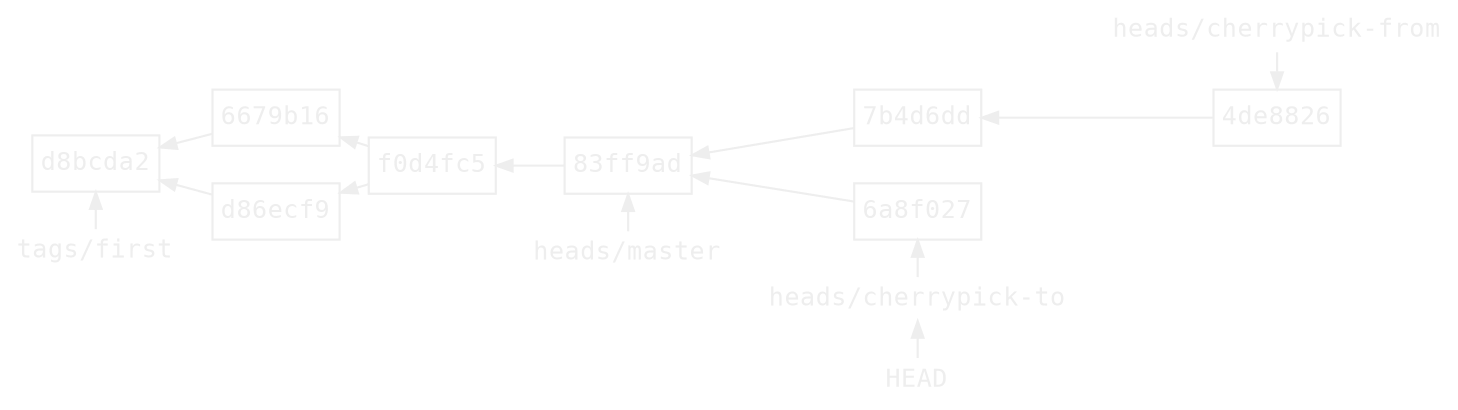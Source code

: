 digraph branch {
    bgcolor = transparent
    color = white
    rankdir = RL
    ranksep = 0.2
    node [fontname=monospace, fontsize=12, fontcolor="#eeeeee",
          margin="0.06,0.1", height=0, color="#eeeeee"]
    edge [fontcolor="#eeeeee", color="#eeeeee", arrowsize=0.8]

    node [shape=box, labeldistance=0.2]
    "d8bcda2"
    "6679b16"
    "d86ecf9"
    "f0d4fc5"
    "83ff9ad"
    "4de8826"
    "7b4d6dd"
    "6a8f027"

    node [shape=none, margin=0.05, height=0]
    HEAD
    master [label="heads/master"]
    cherrypick_from [label="heads/cherrypick-from"]
    cherrypick_to [label="heads/cherrypick-to"]
    first [label="tags/first"]

    "6679b16" -> "d8bcda2"
    "d86ecf9" -> "d8bcda2"
    "f0d4fc5" -> "6679b16"
    "f0d4fc5" -> "d86ecf9"
    "83ff9ad" -> "f0d4fc5"
    "7b4d6dd" -> "83ff9ad"
    "4de8826" -> "7b4d6dd"
    "6a8f027" -> "83ff9ad"

    {
        rank = same
        first -> "d8bcda2" [constraint=false]
    }

    {
        rank = same
        master -> "83ff9ad" [constraint=false]
    }

    {
        rank = same
        cherrypick_from -> "4de8826"
    }

    {
        rank = same
        HEAD -> cherrypick_to [constraint=false]
        cherrypick_to -> "6a8f027" [constraint=false]
    }
}
